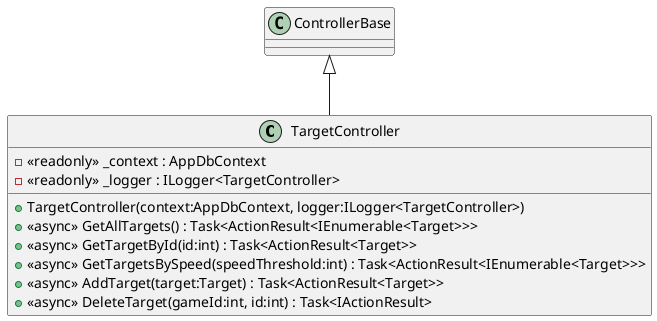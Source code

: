 @startuml
class TargetController {
    - <<readonly>> _context : AppDbContext
    - <<readonly>> _logger : ILogger<TargetController>
    + TargetController(context:AppDbContext, logger:ILogger<TargetController>)
    + <<async>> GetAllTargets() : Task<ActionResult<IEnumerable<Target>>>
    + <<async>> GetTargetById(id:int) : Task<ActionResult<Target>>
    + <<async>> GetTargetsBySpeed(speedThreshold:int) : Task<ActionResult<IEnumerable<Target>>>
    + <<async>> AddTarget(target:Target) : Task<ActionResult<Target>>
    + <<async>> DeleteTarget(gameId:int, id:int) : Task<IActionResult>
}
ControllerBase <|-- TargetController
@enduml
